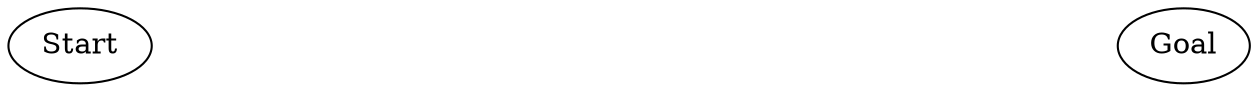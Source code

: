 digraph {
    rankdir=LR

    Start[class="extremity"]
    Goal[class="extremity"]
    ConsoleA[label="Console[A]" style="invis"]
    String[class="start" style="invis"]
    A[class="goal" style="invis"]

    String -> ConsoleA[label="next" style="invis"]
    ConsoleA -> A[label="eval" style="invis"]

    Start -> String[class="start" style="invis"]
    A -> Goal[class="goal" style="invis"]
}
